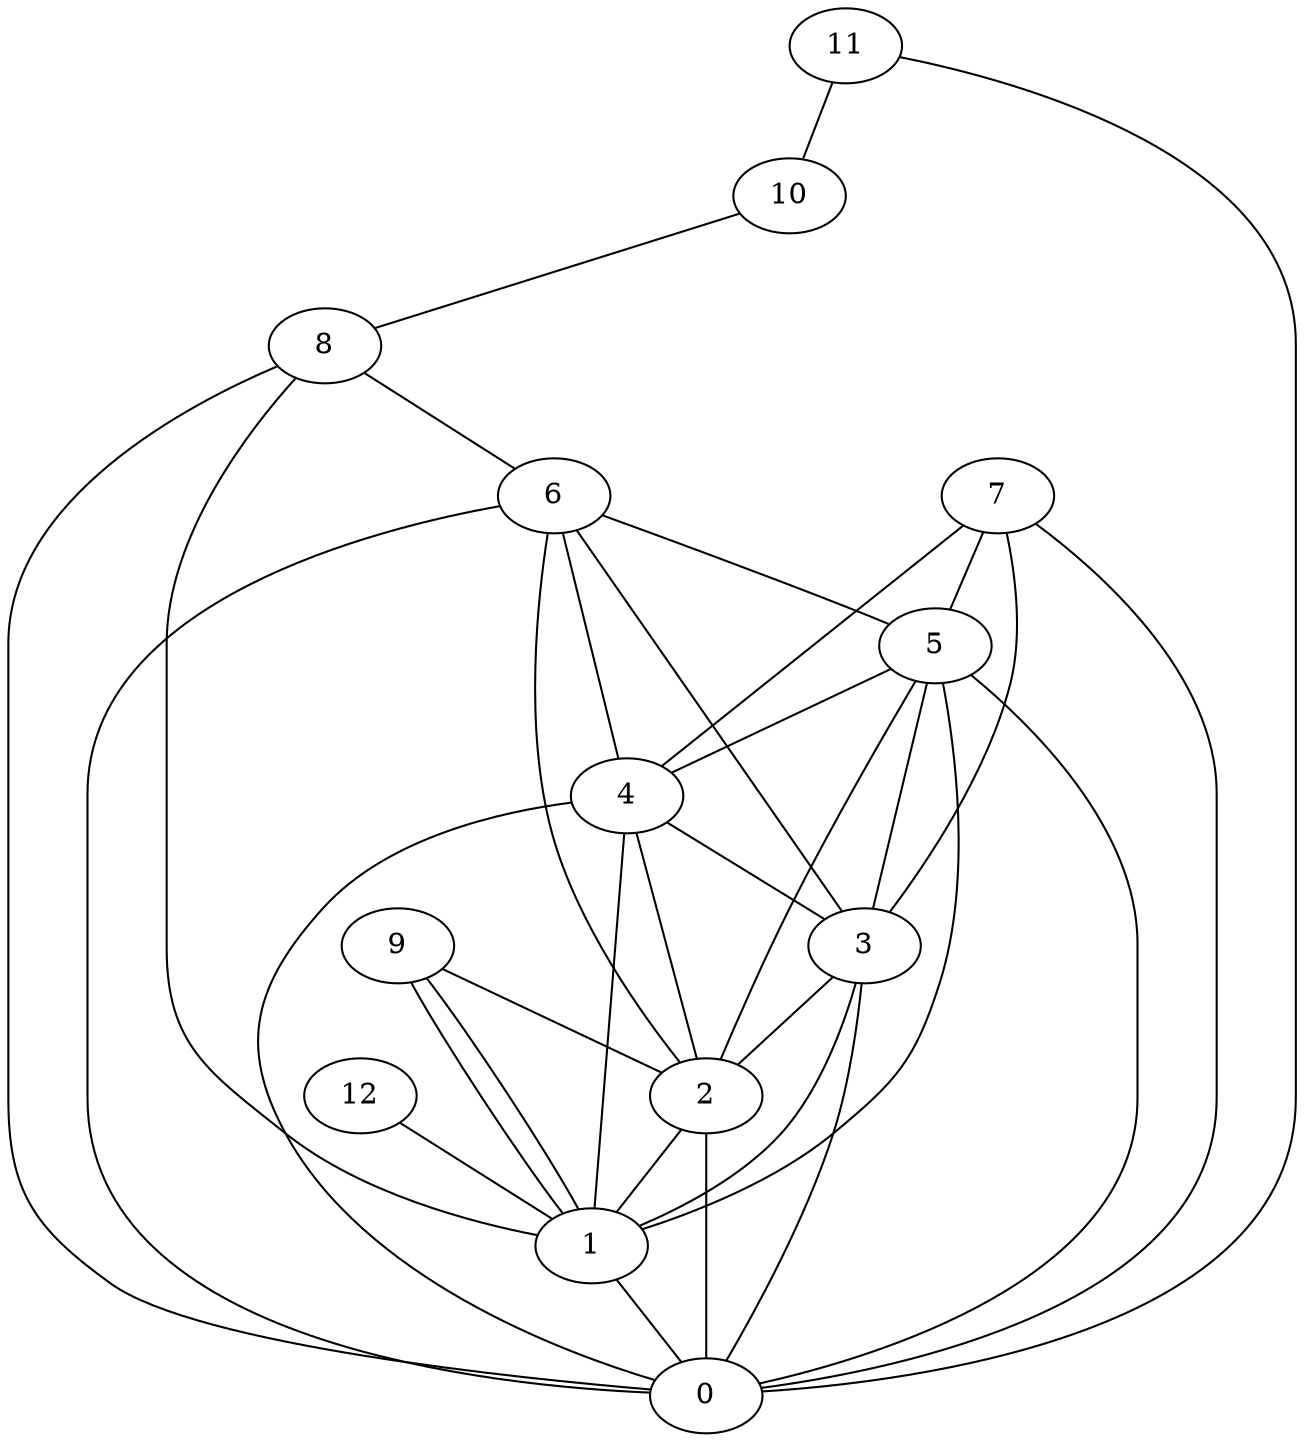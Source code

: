 graph G {
0;
1;
2;
3;
4;
5;
6;
7;
8;
9;
10;
11;
12;
12--1 ;
11--10 ;
11--0 ;
10--8 ;
9--2 ;
9--1 ;
9--1 ;
8--6 ;
8--1 ;
8--0 ;
7--5 ;
7--3 ;
7--4 ;
7--0 ;
6--0 ;
6--5 ;
6--3 ;
6--2 ;
6--4 ;
5--4 ;
5--3 ;
5--2 ;
5--0 ;
5--1 ;
4--2 ;
4--0 ;
4--1 ;
4--3 ;
3--0 ;
3--1 ;
3--2 ;
2--1 ;
2--0 ;
1--0 ;
}
